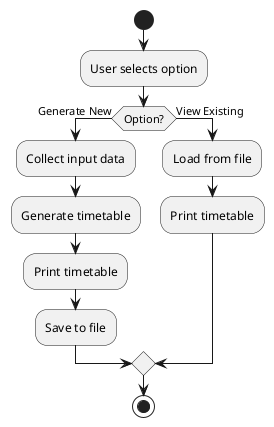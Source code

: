 @startuml
start
:User selects option;
if (Option?) then (Generate New)
  :Collect input data;
  :Generate timetable;
  :Print timetable;
  :Save to file;
else (View Existing)
  :Load from file;
  :Print timetable;
endif
stop
@enduml